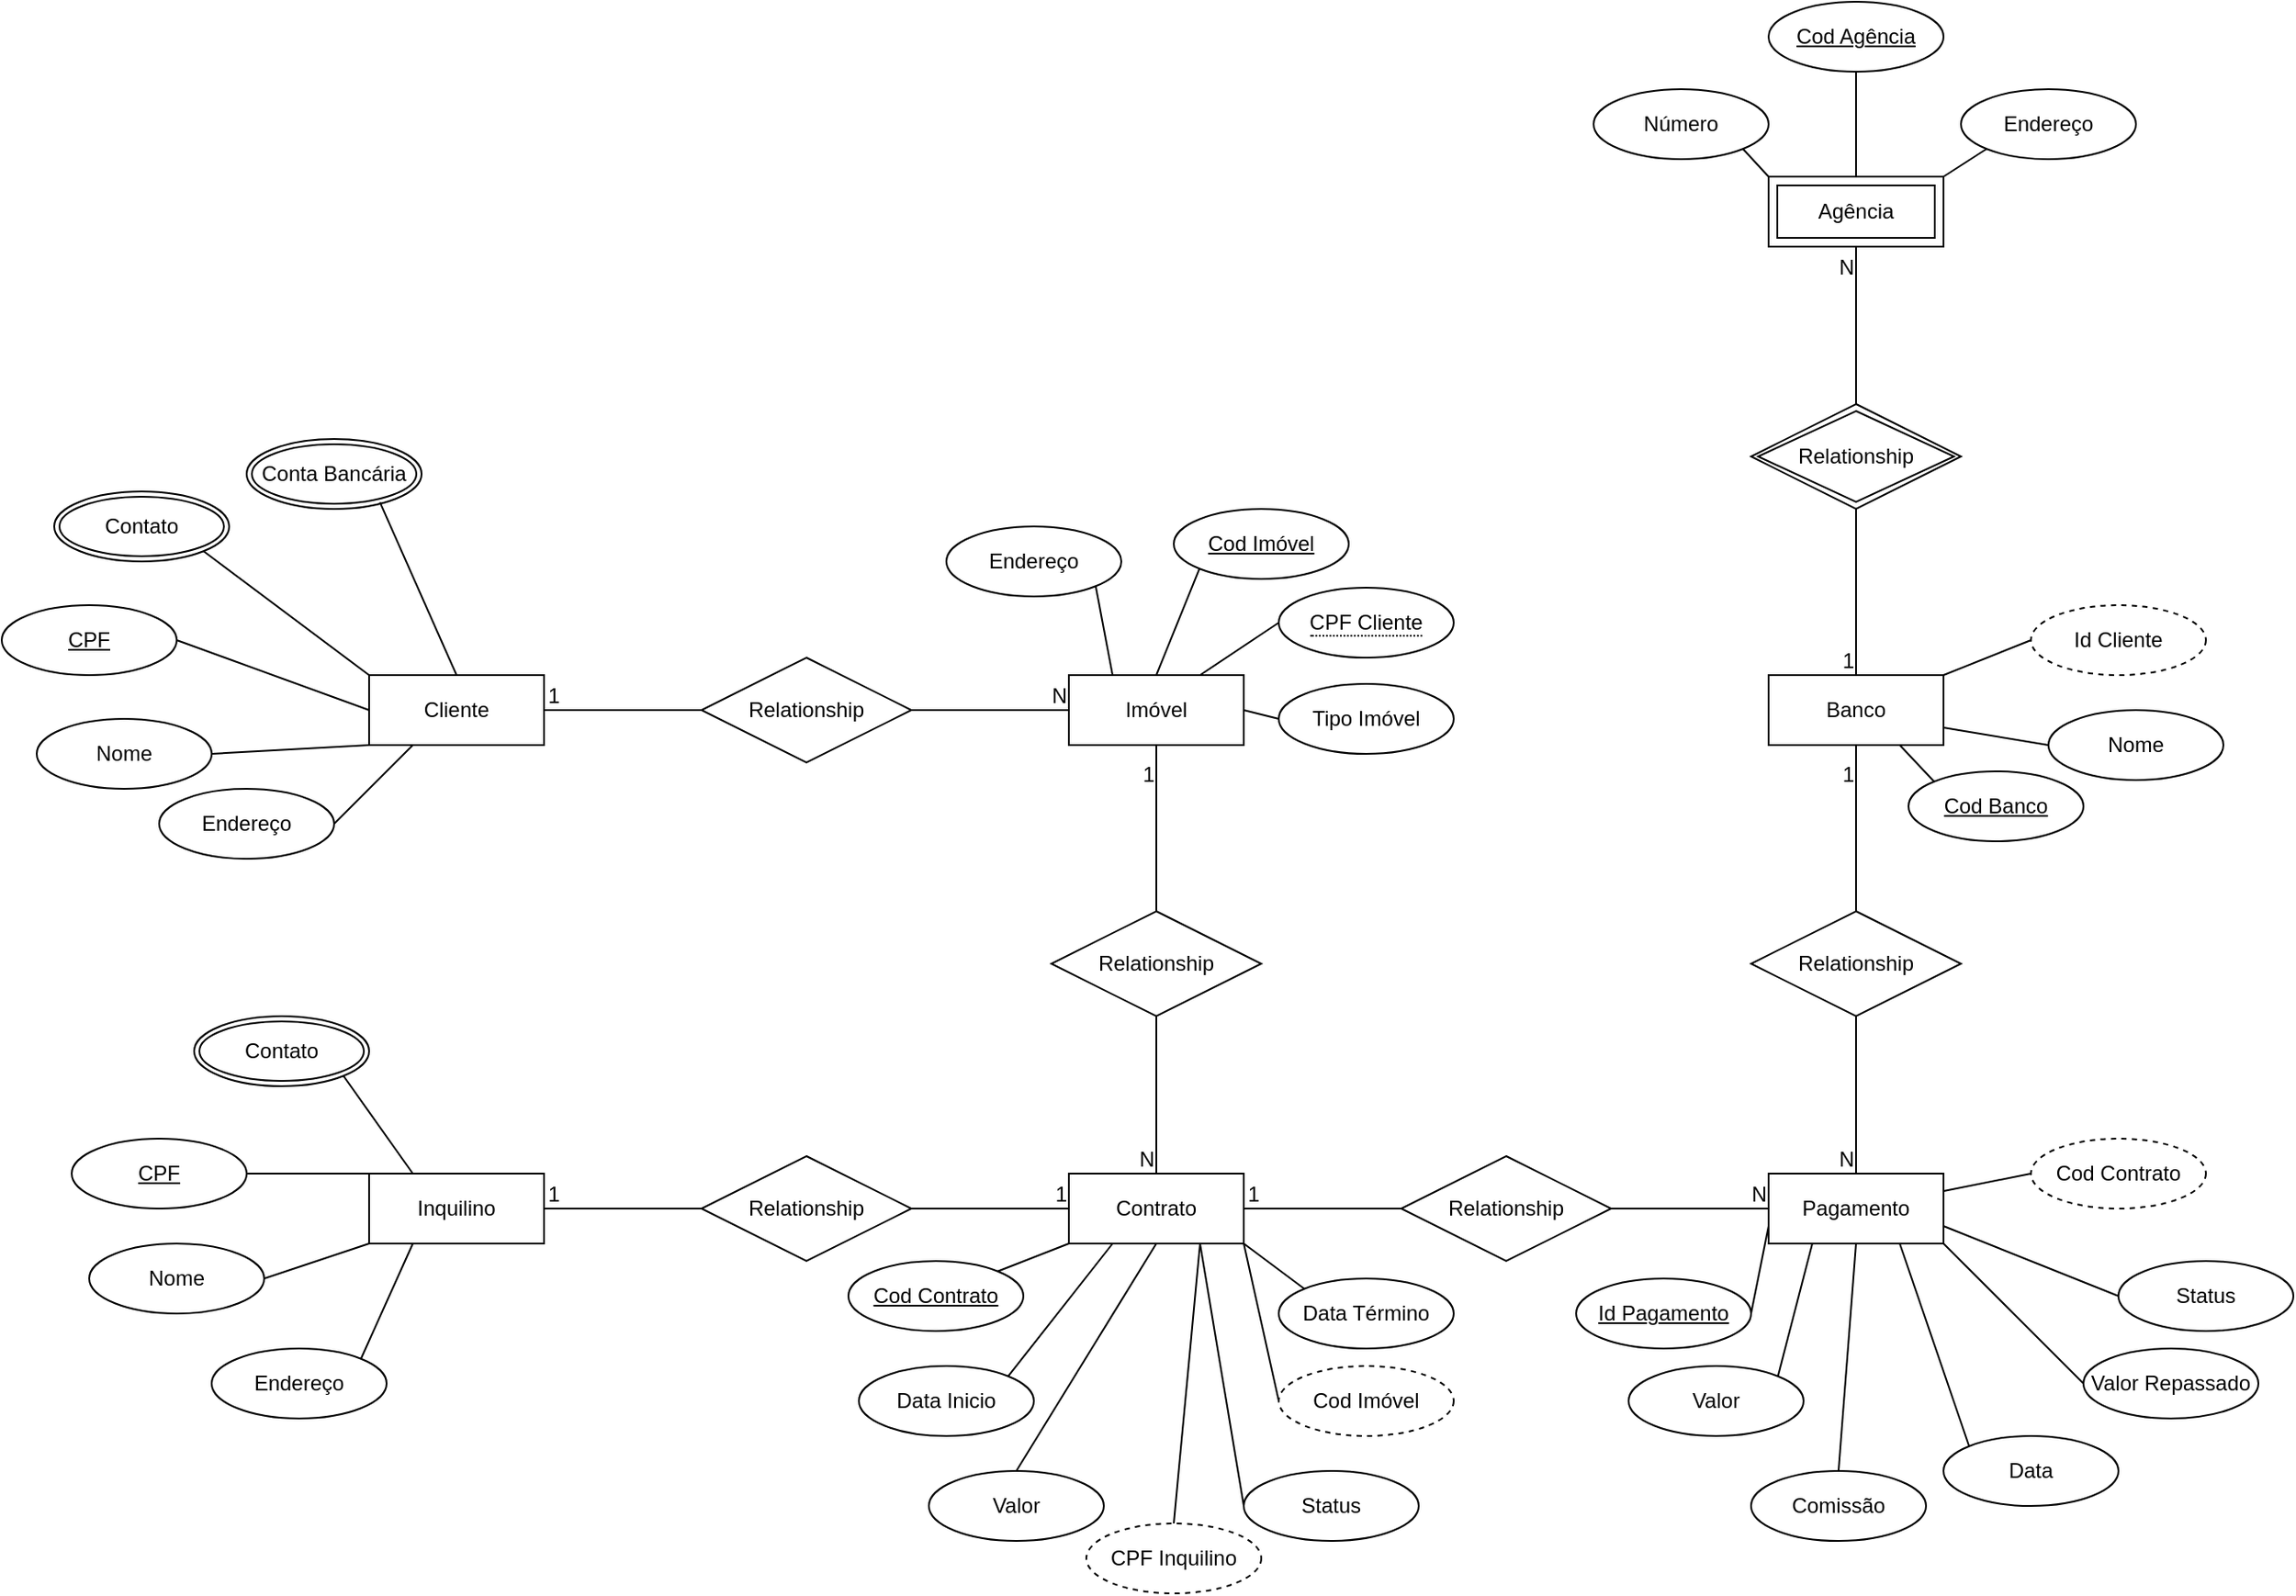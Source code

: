 <mxfile version="24.7.10">
  <diagram name="Página-1" id="TtolgeseXg0N6UiV9dFH">
    <mxGraphModel dx="2222" dy="855" grid="1" gridSize="10" guides="1" tooltips="1" connect="1" arrows="1" fold="1" page="1" pageScale="1" pageWidth="827" pageHeight="1169" math="0" shadow="0">
      <root>
        <mxCell id="0" />
        <mxCell id="1" parent="0" />
        <mxCell id="A5JMOepqlgWQAOXQ9jNd-1" value="Cliente" style="whiteSpace=wrap;html=1;align=center;" vertex="1" parent="1">
          <mxGeometry x="40" y="565" width="100" height="40" as="geometry" />
        </mxCell>
        <mxCell id="A5JMOepqlgWQAOXQ9jNd-4" value="Imóvel" style="whiteSpace=wrap;html=1;align=center;" vertex="1" parent="1">
          <mxGeometry x="440" y="565" width="100" height="40" as="geometry" />
        </mxCell>
        <mxCell id="A5JMOepqlgWQAOXQ9jNd-5" value="Contrato" style="whiteSpace=wrap;html=1;align=center;" vertex="1" parent="1">
          <mxGeometry x="440" y="850" width="100" height="40" as="geometry" />
        </mxCell>
        <mxCell id="A5JMOepqlgWQAOXQ9jNd-6" value="Pagamento" style="whiteSpace=wrap;html=1;align=center;" vertex="1" parent="1">
          <mxGeometry x="840" y="850" width="100" height="40" as="geometry" />
        </mxCell>
        <mxCell id="A5JMOepqlgWQAOXQ9jNd-7" value="Banco" style="whiteSpace=wrap;html=1;align=center;" vertex="1" parent="1">
          <mxGeometry x="840" y="565" width="100" height="40" as="geometry" />
        </mxCell>
        <mxCell id="A5JMOepqlgWQAOXQ9jNd-8" value="Agência" style="shape=ext;margin=3;double=1;whiteSpace=wrap;html=1;align=center;" vertex="1" parent="1">
          <mxGeometry x="840" y="280" width="100" height="40" as="geometry" />
        </mxCell>
        <mxCell id="A5JMOepqlgWQAOXQ9jNd-9" value="Relationship" style="shape=rhombus;perimeter=rhombusPerimeter;whiteSpace=wrap;html=1;align=center;" vertex="1" parent="1">
          <mxGeometry x="230" y="555" width="120" height="60" as="geometry" />
        </mxCell>
        <mxCell id="A5JMOepqlgWQAOXQ9jNd-11" value="" style="endArrow=none;html=1;rounded=0;entryX=0;entryY=0.5;entryDx=0;entryDy=0;exitX=1;exitY=0.5;exitDx=0;exitDy=0;" edge="1" parent="1" source="A5JMOepqlgWQAOXQ9jNd-9" target="A5JMOepqlgWQAOXQ9jNd-4">
          <mxGeometry relative="1" as="geometry">
            <mxPoint x="330" y="480" as="sourcePoint" />
            <mxPoint x="490" y="480" as="targetPoint" />
          </mxGeometry>
        </mxCell>
        <mxCell id="A5JMOepqlgWQAOXQ9jNd-12" value="N" style="resizable=0;html=1;whiteSpace=wrap;align=right;verticalAlign=bottom;" connectable="0" vertex="1" parent="A5JMOepqlgWQAOXQ9jNd-11">
          <mxGeometry x="1" relative="1" as="geometry" />
        </mxCell>
        <mxCell id="A5JMOepqlgWQAOXQ9jNd-14" value="" style="endArrow=none;html=1;rounded=0;entryX=1;entryY=0.5;entryDx=0;entryDy=0;exitX=0;exitY=0.5;exitDx=0;exitDy=0;" edge="1" parent="1" source="A5JMOepqlgWQAOXQ9jNd-9" target="A5JMOepqlgWQAOXQ9jNd-1">
          <mxGeometry relative="1" as="geometry">
            <mxPoint x="330" y="480" as="sourcePoint" />
            <mxPoint x="490" y="480" as="targetPoint" />
          </mxGeometry>
        </mxCell>
        <mxCell id="A5JMOepqlgWQAOXQ9jNd-15" value="1" style="resizable=0;html=1;whiteSpace=wrap;align=right;verticalAlign=bottom;" connectable="0" vertex="1" parent="A5JMOepqlgWQAOXQ9jNd-14">
          <mxGeometry x="1" relative="1" as="geometry">
            <mxPoint x="10" as="offset" />
          </mxGeometry>
        </mxCell>
        <mxCell id="A5JMOepqlgWQAOXQ9jNd-16" value="Relationship" style="shape=rhombus;perimeter=rhombusPerimeter;whiteSpace=wrap;html=1;align=center;" vertex="1" parent="1">
          <mxGeometry x="430" y="700" width="120" height="60" as="geometry" />
        </mxCell>
        <mxCell id="A5JMOepqlgWQAOXQ9jNd-17" value="" style="endArrow=none;html=1;rounded=0;exitX=0.5;exitY=0;exitDx=0;exitDy=0;entryX=0.5;entryY=1;entryDx=0;entryDy=0;" edge="1" parent="1" source="A5JMOepqlgWQAOXQ9jNd-16" target="A5JMOepqlgWQAOXQ9jNd-4">
          <mxGeometry relative="1" as="geometry">
            <mxPoint x="330" y="580" as="sourcePoint" />
            <mxPoint x="500" y="620" as="targetPoint" />
          </mxGeometry>
        </mxCell>
        <mxCell id="A5JMOepqlgWQAOXQ9jNd-18" value="1" style="resizable=0;html=1;whiteSpace=wrap;align=right;verticalAlign=bottom;" connectable="0" vertex="1" parent="A5JMOepqlgWQAOXQ9jNd-17">
          <mxGeometry x="1" relative="1" as="geometry">
            <mxPoint y="25" as="offset" />
          </mxGeometry>
        </mxCell>
        <mxCell id="A5JMOepqlgWQAOXQ9jNd-22" value="" style="endArrow=none;html=1;rounded=0;entryX=0.5;entryY=0;entryDx=0;entryDy=0;exitX=0.5;exitY=1;exitDx=0;exitDy=0;" edge="1" parent="1" source="A5JMOepqlgWQAOXQ9jNd-16" target="A5JMOepqlgWQAOXQ9jNd-5">
          <mxGeometry relative="1" as="geometry">
            <mxPoint x="330" y="580" as="sourcePoint" />
            <mxPoint x="490" y="580" as="targetPoint" />
          </mxGeometry>
        </mxCell>
        <mxCell id="A5JMOepqlgWQAOXQ9jNd-23" value="N" style="resizable=0;html=1;whiteSpace=wrap;align=right;verticalAlign=bottom;" connectable="0" vertex="1" parent="A5JMOepqlgWQAOXQ9jNd-22">
          <mxGeometry x="1" relative="1" as="geometry" />
        </mxCell>
        <mxCell id="A5JMOepqlgWQAOXQ9jNd-24" value="Inquilino" style="whiteSpace=wrap;html=1;align=center;" vertex="1" parent="1">
          <mxGeometry x="40" y="850" width="100" height="40" as="geometry" />
        </mxCell>
        <mxCell id="A5JMOepqlgWQAOXQ9jNd-25" value="Relationship" style="shape=rhombus;perimeter=rhombusPerimeter;whiteSpace=wrap;html=1;align=center;" vertex="1" parent="1">
          <mxGeometry x="230" y="840" width="120" height="60" as="geometry" />
        </mxCell>
        <mxCell id="A5JMOepqlgWQAOXQ9jNd-26" value="" style="endArrow=none;html=1;rounded=0;entryX=1;entryY=0.5;entryDx=0;entryDy=0;exitX=0;exitY=0.5;exitDx=0;exitDy=0;" edge="1" parent="1" source="A5JMOepqlgWQAOXQ9jNd-25" target="A5JMOepqlgWQAOXQ9jNd-24">
          <mxGeometry relative="1" as="geometry">
            <mxPoint x="330" y="755" as="sourcePoint" />
            <mxPoint x="490" y="755" as="targetPoint" />
          </mxGeometry>
        </mxCell>
        <mxCell id="A5JMOepqlgWQAOXQ9jNd-27" value="1" style="resizable=0;html=1;whiteSpace=wrap;align=right;verticalAlign=bottom;" connectable="0" vertex="1" parent="A5JMOepqlgWQAOXQ9jNd-26">
          <mxGeometry x="1" relative="1" as="geometry">
            <mxPoint x="10" as="offset" />
          </mxGeometry>
        </mxCell>
        <mxCell id="A5JMOepqlgWQAOXQ9jNd-30" value="" style="endArrow=none;html=1;rounded=0;entryX=0;entryY=0.5;entryDx=0;entryDy=0;" edge="1" parent="1" source="A5JMOepqlgWQAOXQ9jNd-25" target="A5JMOepqlgWQAOXQ9jNd-5">
          <mxGeometry relative="1" as="geometry">
            <mxPoint x="330" y="780" as="sourcePoint" />
            <mxPoint x="490" y="780" as="targetPoint" />
          </mxGeometry>
        </mxCell>
        <mxCell id="A5JMOepqlgWQAOXQ9jNd-31" value="1" style="resizable=0;html=1;whiteSpace=wrap;align=right;verticalAlign=bottom;" connectable="0" vertex="1" parent="A5JMOepqlgWQAOXQ9jNd-30">
          <mxGeometry x="1" relative="1" as="geometry" />
        </mxCell>
        <mxCell id="A5JMOepqlgWQAOXQ9jNd-32" value="Relationship" style="shape=rhombus;perimeter=rhombusPerimeter;whiteSpace=wrap;html=1;align=center;" vertex="1" parent="1">
          <mxGeometry x="630" y="840" width="120" height="60" as="geometry" />
        </mxCell>
        <mxCell id="A5JMOepqlgWQAOXQ9jNd-33" value="" style="endArrow=none;html=1;rounded=0;entryX=0;entryY=0.5;entryDx=0;entryDy=0;exitX=1;exitY=0.5;exitDx=0;exitDy=0;" edge="1" parent="1" source="A5JMOepqlgWQAOXQ9jNd-32" target="A5JMOepqlgWQAOXQ9jNd-6">
          <mxGeometry relative="1" as="geometry">
            <mxPoint x="610" y="680" as="sourcePoint" />
            <mxPoint x="770" y="680" as="targetPoint" />
          </mxGeometry>
        </mxCell>
        <mxCell id="A5JMOepqlgWQAOXQ9jNd-34" value="N" style="resizable=0;html=1;whiteSpace=wrap;align=right;verticalAlign=bottom;" connectable="0" vertex="1" parent="A5JMOepqlgWQAOXQ9jNd-33">
          <mxGeometry x="1" relative="1" as="geometry" />
        </mxCell>
        <mxCell id="A5JMOepqlgWQAOXQ9jNd-35" value="" style="endArrow=none;html=1;rounded=0;entryX=1;entryY=0.5;entryDx=0;entryDy=0;exitX=0;exitY=0.5;exitDx=0;exitDy=0;" edge="1" parent="1" source="A5JMOepqlgWQAOXQ9jNd-32" target="A5JMOepqlgWQAOXQ9jNd-5">
          <mxGeometry relative="1" as="geometry">
            <mxPoint x="610" y="680" as="sourcePoint" />
            <mxPoint x="770" y="680" as="targetPoint" />
          </mxGeometry>
        </mxCell>
        <mxCell id="A5JMOepqlgWQAOXQ9jNd-36" value="1" style="resizable=0;html=1;whiteSpace=wrap;align=right;verticalAlign=bottom;" connectable="0" vertex="1" parent="A5JMOepqlgWQAOXQ9jNd-35">
          <mxGeometry x="1" relative="1" as="geometry">
            <mxPoint x="10" as="offset" />
          </mxGeometry>
        </mxCell>
        <mxCell id="A5JMOepqlgWQAOXQ9jNd-37" value="Relationship" style="shape=rhombus;perimeter=rhombusPerimeter;whiteSpace=wrap;html=1;align=center;" vertex="1" parent="1">
          <mxGeometry x="830" y="700" width="120" height="60" as="geometry" />
        </mxCell>
        <mxCell id="A5JMOepqlgWQAOXQ9jNd-38" value="" style="endArrow=none;html=1;rounded=0;exitX=0.5;exitY=0;exitDx=0;exitDy=0;entryX=0.5;entryY=1;entryDx=0;entryDy=0;" edge="1" parent="1" source="A5JMOepqlgWQAOXQ9jNd-37" target="A5JMOepqlgWQAOXQ9jNd-7">
          <mxGeometry relative="1" as="geometry">
            <mxPoint x="500" y="710" as="sourcePoint" />
            <mxPoint x="500" y="615" as="targetPoint" />
          </mxGeometry>
        </mxCell>
        <mxCell id="A5JMOepqlgWQAOXQ9jNd-39" value="1" style="resizable=0;html=1;whiteSpace=wrap;align=right;verticalAlign=bottom;" connectable="0" vertex="1" parent="A5JMOepqlgWQAOXQ9jNd-38">
          <mxGeometry x="1" relative="1" as="geometry">
            <mxPoint y="25" as="offset" />
          </mxGeometry>
        </mxCell>
        <mxCell id="A5JMOepqlgWQAOXQ9jNd-40" value="" style="endArrow=none;html=1;rounded=0;entryX=0.5;entryY=0;entryDx=0;entryDy=0;exitX=0.5;exitY=1;exitDx=0;exitDy=0;" edge="1" parent="1" source="A5JMOepqlgWQAOXQ9jNd-37" target="A5JMOepqlgWQAOXQ9jNd-6">
          <mxGeometry relative="1" as="geometry">
            <mxPoint x="500" y="770" as="sourcePoint" />
            <mxPoint x="500" y="860" as="targetPoint" />
          </mxGeometry>
        </mxCell>
        <mxCell id="A5JMOepqlgWQAOXQ9jNd-41" value="N" style="resizable=0;html=1;whiteSpace=wrap;align=right;verticalAlign=bottom;" connectable="0" vertex="1" parent="A5JMOepqlgWQAOXQ9jNd-40">
          <mxGeometry x="1" relative="1" as="geometry" />
        </mxCell>
        <mxCell id="A5JMOepqlgWQAOXQ9jNd-42" value="Relationship" style="shape=rhombus;double=1;perimeter=rhombusPerimeter;whiteSpace=wrap;html=1;align=center;" vertex="1" parent="1">
          <mxGeometry x="830" y="410" width="120" height="60" as="geometry" />
        </mxCell>
        <mxCell id="A5JMOepqlgWQAOXQ9jNd-43" value="" style="endArrow=none;html=1;rounded=0;exitX=0.5;exitY=1;exitDx=0;exitDy=0;entryX=0.5;entryY=0;entryDx=0;entryDy=0;" edge="1" parent="1" source="A5JMOepqlgWQAOXQ9jNd-42" target="A5JMOepqlgWQAOXQ9jNd-7">
          <mxGeometry relative="1" as="geometry">
            <mxPoint x="900" y="710" as="sourcePoint" />
            <mxPoint x="900" y="615" as="targetPoint" />
          </mxGeometry>
        </mxCell>
        <mxCell id="A5JMOepqlgWQAOXQ9jNd-44" value="1" style="resizable=0;html=1;whiteSpace=wrap;align=right;verticalAlign=bottom;" connectable="0" vertex="1" parent="A5JMOepqlgWQAOXQ9jNd-43">
          <mxGeometry x="1" relative="1" as="geometry">
            <mxPoint as="offset" />
          </mxGeometry>
        </mxCell>
        <mxCell id="A5JMOepqlgWQAOXQ9jNd-45" value="" style="endArrow=none;html=1;rounded=0;entryX=0.5;entryY=1;entryDx=0;entryDy=0;exitX=0.5;exitY=0;exitDx=0;exitDy=0;" edge="1" parent="1" source="A5JMOepqlgWQAOXQ9jNd-42" target="A5JMOepqlgWQAOXQ9jNd-8">
          <mxGeometry relative="1" as="geometry">
            <mxPoint x="920" y="400" as="sourcePoint" />
            <mxPoint x="900" y="860" as="targetPoint" />
          </mxGeometry>
        </mxCell>
        <mxCell id="A5JMOepqlgWQAOXQ9jNd-46" value="N" style="resizable=0;html=1;whiteSpace=wrap;align=right;verticalAlign=bottom;" connectable="0" vertex="1" parent="A5JMOepqlgWQAOXQ9jNd-45">
          <mxGeometry x="1" relative="1" as="geometry">
            <mxPoint y="20" as="offset" />
          </mxGeometry>
        </mxCell>
        <mxCell id="A5JMOepqlgWQAOXQ9jNd-49" value="CPF" style="ellipse;whiteSpace=wrap;html=1;align=center;fontStyle=4;" vertex="1" parent="1">
          <mxGeometry x="-170" y="525" width="100" height="40" as="geometry" />
        </mxCell>
        <mxCell id="A5JMOepqlgWQAOXQ9jNd-50" value="Endereço" style="ellipse;whiteSpace=wrap;html=1;align=center;" vertex="1" parent="1">
          <mxGeometry x="-80" y="630" width="100" height="40" as="geometry" />
        </mxCell>
        <mxCell id="A5JMOepqlgWQAOXQ9jNd-51" value="Nome" style="ellipse;whiteSpace=wrap;html=1;align=center;" vertex="1" parent="1">
          <mxGeometry x="-150" y="590" width="100" height="40" as="geometry" />
        </mxCell>
        <mxCell id="A5JMOepqlgWQAOXQ9jNd-59" value="Conta Bancária" style="ellipse;shape=doubleEllipse;margin=3;whiteSpace=wrap;html=1;align=center;" vertex="1" parent="1">
          <mxGeometry x="-30" y="430" width="100" height="40" as="geometry" />
        </mxCell>
        <mxCell id="A5JMOepqlgWQAOXQ9jNd-61" value="" style="endArrow=none;html=1;rounded=0;exitX=0.762;exitY=0.904;exitDx=0;exitDy=0;exitPerimeter=0;entryX=0.5;entryY=0;entryDx=0;entryDy=0;" edge="1" parent="1" source="A5JMOepqlgWQAOXQ9jNd-59" target="A5JMOepqlgWQAOXQ9jNd-1">
          <mxGeometry relative="1" as="geometry">
            <mxPoint x="420" y="590" as="sourcePoint" />
            <mxPoint x="580" y="590" as="targetPoint" />
          </mxGeometry>
        </mxCell>
        <mxCell id="A5JMOepqlgWQAOXQ9jNd-63" value="" style="endArrow=none;html=1;rounded=0;exitX=1;exitY=1;exitDx=0;exitDy=0;entryX=0;entryY=0;entryDx=0;entryDy=0;" edge="1" parent="1" source="A5JMOepqlgWQAOXQ9jNd-78" target="A5JMOepqlgWQAOXQ9jNd-1">
          <mxGeometry relative="1" as="geometry">
            <mxPoint x="-40.0" y="480" as="sourcePoint" />
            <mxPoint x="580" y="590" as="targetPoint" />
          </mxGeometry>
        </mxCell>
        <mxCell id="A5JMOepqlgWQAOXQ9jNd-64" value="" style="endArrow=none;html=1;rounded=0;exitX=1;exitY=0.5;exitDx=0;exitDy=0;entryX=0;entryY=0.5;entryDx=0;entryDy=0;" edge="1" parent="1" source="A5JMOepqlgWQAOXQ9jNd-49" target="A5JMOepqlgWQAOXQ9jNd-1">
          <mxGeometry relative="1" as="geometry">
            <mxPoint x="420" y="590" as="sourcePoint" />
            <mxPoint x="580" y="590" as="targetPoint" />
          </mxGeometry>
        </mxCell>
        <mxCell id="A5JMOepqlgWQAOXQ9jNd-65" value="" style="endArrow=none;html=1;rounded=0;exitX=1;exitY=0.5;exitDx=0;exitDy=0;entryX=0;entryY=1;entryDx=0;entryDy=0;" edge="1" parent="1" source="A5JMOepqlgWQAOXQ9jNd-51" target="A5JMOepqlgWQAOXQ9jNd-1">
          <mxGeometry relative="1" as="geometry">
            <mxPoint x="420" y="590" as="sourcePoint" />
            <mxPoint x="580" y="590" as="targetPoint" />
          </mxGeometry>
        </mxCell>
        <mxCell id="A5JMOepqlgWQAOXQ9jNd-66" value="" style="endArrow=none;html=1;rounded=0;exitX=1;exitY=0.5;exitDx=0;exitDy=0;entryX=0.25;entryY=1;entryDx=0;entryDy=0;" edge="1" parent="1" source="A5JMOepqlgWQAOXQ9jNd-50" target="A5JMOepqlgWQAOXQ9jNd-1">
          <mxGeometry relative="1" as="geometry">
            <mxPoint x="420" y="590" as="sourcePoint" />
            <mxPoint x="580" y="590" as="targetPoint" />
          </mxGeometry>
        </mxCell>
        <mxCell id="A5JMOepqlgWQAOXQ9jNd-69" value="CPF" style="ellipse;whiteSpace=wrap;html=1;align=center;fontStyle=4;" vertex="1" parent="1">
          <mxGeometry x="-130" y="830" width="100" height="40" as="geometry" />
        </mxCell>
        <mxCell id="A5JMOepqlgWQAOXQ9jNd-70" value="Endereço" style="ellipse;whiteSpace=wrap;html=1;align=center;" vertex="1" parent="1">
          <mxGeometry x="-50" y="950" width="100" height="40" as="geometry" />
        </mxCell>
        <mxCell id="A5JMOepqlgWQAOXQ9jNd-71" value="Nome" style="ellipse;whiteSpace=wrap;html=1;align=center;" vertex="1" parent="1">
          <mxGeometry x="-120" y="890" width="100" height="40" as="geometry" />
        </mxCell>
        <mxCell id="A5JMOepqlgWQAOXQ9jNd-73" value="" style="endArrow=none;html=1;rounded=0;exitX=1;exitY=1;exitDx=0;exitDy=0;entryX=0.25;entryY=0;entryDx=0;entryDy=0;" edge="1" parent="1" source="A5JMOepqlgWQAOXQ9jNd-77" target="A5JMOepqlgWQAOXQ9jNd-24">
          <mxGeometry relative="1" as="geometry">
            <mxPoint x="50.0" y="800" as="sourcePoint" />
            <mxPoint x="580" y="700" as="targetPoint" />
          </mxGeometry>
        </mxCell>
        <mxCell id="A5JMOepqlgWQAOXQ9jNd-74" value="" style="endArrow=none;html=1;rounded=0;exitX=1;exitY=0.5;exitDx=0;exitDy=0;entryX=0;entryY=0;entryDx=0;entryDy=0;" edge="1" parent="1" source="A5JMOepqlgWQAOXQ9jNd-69" target="A5JMOepqlgWQAOXQ9jNd-24">
          <mxGeometry relative="1" as="geometry">
            <mxPoint x="420" y="700" as="sourcePoint" />
            <mxPoint x="580" y="700" as="targetPoint" />
          </mxGeometry>
        </mxCell>
        <mxCell id="A5JMOepqlgWQAOXQ9jNd-75" value="" style="endArrow=none;html=1;rounded=0;exitX=1;exitY=0.5;exitDx=0;exitDy=0;entryX=0;entryY=1;entryDx=0;entryDy=0;" edge="1" parent="1" source="A5JMOepqlgWQAOXQ9jNd-71" target="A5JMOepqlgWQAOXQ9jNd-24">
          <mxGeometry relative="1" as="geometry">
            <mxPoint x="420" y="700" as="sourcePoint" />
            <mxPoint x="30" y="890" as="targetPoint" />
          </mxGeometry>
        </mxCell>
        <mxCell id="A5JMOepqlgWQAOXQ9jNd-76" value="" style="endArrow=none;html=1;rounded=0;exitX=1;exitY=0;exitDx=0;exitDy=0;entryX=0.25;entryY=1;entryDx=0;entryDy=0;" edge="1" parent="1" source="A5JMOepqlgWQAOXQ9jNd-70" target="A5JMOepqlgWQAOXQ9jNd-24">
          <mxGeometry relative="1" as="geometry">
            <mxPoint x="420" y="700" as="sourcePoint" />
            <mxPoint x="580" y="700" as="targetPoint" />
          </mxGeometry>
        </mxCell>
        <mxCell id="A5JMOepqlgWQAOXQ9jNd-77" value="Contato" style="ellipse;shape=doubleEllipse;margin=3;whiteSpace=wrap;html=1;align=center;" vertex="1" parent="1">
          <mxGeometry x="-60" y="760" width="100" height="40" as="geometry" />
        </mxCell>
        <mxCell id="A5JMOepqlgWQAOXQ9jNd-78" value="Contato" style="ellipse;shape=doubleEllipse;margin=3;whiteSpace=wrap;html=1;align=center;" vertex="1" parent="1">
          <mxGeometry x="-140" y="460" width="100" height="40" as="geometry" />
        </mxCell>
        <mxCell id="A5JMOepqlgWQAOXQ9jNd-79" value="Endereço" style="ellipse;whiteSpace=wrap;html=1;align=center;" vertex="1" parent="1">
          <mxGeometry x="370" y="480" width="100" height="40" as="geometry" />
        </mxCell>
        <mxCell id="A5JMOepqlgWQAOXQ9jNd-80" value="Cod Imóvel" style="ellipse;whiteSpace=wrap;html=1;align=center;fontStyle=4;" vertex="1" parent="1">
          <mxGeometry x="500" y="470" width="100" height="40" as="geometry" />
        </mxCell>
        <mxCell id="A5JMOepqlgWQAOXQ9jNd-84" value="&lt;span style=&quot;border-bottom: 1px dotted&quot;&gt;CPF Cliente&lt;/span&gt;" style="ellipse;whiteSpace=wrap;html=1;align=center;" vertex="1" parent="1">
          <mxGeometry x="560" y="515" width="100" height="40" as="geometry" />
        </mxCell>
        <mxCell id="A5JMOepqlgWQAOXQ9jNd-86" value="Tipo Imóvel" style="ellipse;whiteSpace=wrap;html=1;align=center;" vertex="1" parent="1">
          <mxGeometry x="560" y="570" width="100" height="40" as="geometry" />
        </mxCell>
        <mxCell id="A5JMOepqlgWQAOXQ9jNd-87" value="" style="endArrow=none;html=1;rounded=0;entryX=1;entryY=1;entryDx=0;entryDy=0;exitX=0.25;exitY=0;exitDx=0;exitDy=0;" edge="1" parent="1" source="A5JMOepqlgWQAOXQ9jNd-4" target="A5JMOepqlgWQAOXQ9jNd-79">
          <mxGeometry relative="1" as="geometry">
            <mxPoint x="490" y="700" as="sourcePoint" />
            <mxPoint x="650" y="700" as="targetPoint" />
          </mxGeometry>
        </mxCell>
        <mxCell id="A5JMOepqlgWQAOXQ9jNd-88" value="" style="endArrow=none;html=1;rounded=0;entryX=0;entryY=1;entryDx=0;entryDy=0;exitX=0.5;exitY=0;exitDx=0;exitDy=0;" edge="1" parent="1" source="A5JMOepqlgWQAOXQ9jNd-4" target="A5JMOepqlgWQAOXQ9jNd-80">
          <mxGeometry relative="1" as="geometry">
            <mxPoint x="490" y="700" as="sourcePoint" />
            <mxPoint x="650" y="700" as="targetPoint" />
          </mxGeometry>
        </mxCell>
        <mxCell id="A5JMOepqlgWQAOXQ9jNd-89" value="" style="endArrow=none;html=1;rounded=0;entryX=0;entryY=0.5;entryDx=0;entryDy=0;exitX=0.75;exitY=0;exitDx=0;exitDy=0;" edge="1" parent="1" source="A5JMOepqlgWQAOXQ9jNd-4" target="A5JMOepqlgWQAOXQ9jNd-84">
          <mxGeometry relative="1" as="geometry">
            <mxPoint x="490" y="700" as="sourcePoint" />
            <mxPoint x="650" y="700" as="targetPoint" />
          </mxGeometry>
        </mxCell>
        <mxCell id="A5JMOepqlgWQAOXQ9jNd-90" value="" style="endArrow=none;html=1;rounded=0;entryX=0;entryY=0.5;entryDx=0;entryDy=0;exitX=1;exitY=0.5;exitDx=0;exitDy=0;" edge="1" parent="1" source="A5JMOepqlgWQAOXQ9jNd-4" target="A5JMOepqlgWQAOXQ9jNd-86">
          <mxGeometry relative="1" as="geometry">
            <mxPoint x="490" y="700" as="sourcePoint" />
            <mxPoint x="650" y="700" as="targetPoint" />
          </mxGeometry>
        </mxCell>
        <mxCell id="A5JMOepqlgWQAOXQ9jNd-91" value="Cod Contrato" style="ellipse;whiteSpace=wrap;html=1;align=center;fontStyle=4;" vertex="1" parent="1">
          <mxGeometry x="314" y="900" width="100" height="40" as="geometry" />
        </mxCell>
        <mxCell id="A5JMOepqlgWQAOXQ9jNd-92" value="Data Inicio" style="ellipse;whiteSpace=wrap;html=1;align=center;" vertex="1" parent="1">
          <mxGeometry x="320" y="960" width="100" height="40" as="geometry" />
        </mxCell>
        <mxCell id="A5JMOepqlgWQAOXQ9jNd-93" value="Data Término" style="ellipse;whiteSpace=wrap;html=1;align=center;" vertex="1" parent="1">
          <mxGeometry x="560" y="910" width="100" height="40" as="geometry" />
        </mxCell>
        <mxCell id="A5JMOepqlgWQAOXQ9jNd-95" value="Valor" style="ellipse;whiteSpace=wrap;html=1;align=center;" vertex="1" parent="1">
          <mxGeometry x="360" y="1020" width="100" height="40" as="geometry" />
        </mxCell>
        <mxCell id="A5JMOepqlgWQAOXQ9jNd-96" value="Status" style="ellipse;whiteSpace=wrap;html=1;align=center;" vertex="1" parent="1">
          <mxGeometry x="540" y="1020" width="100" height="40" as="geometry" />
        </mxCell>
        <mxCell id="A5JMOepqlgWQAOXQ9jNd-97" value="Cod Imóvel" style="ellipse;whiteSpace=wrap;html=1;align=center;dashed=1;" vertex="1" parent="1">
          <mxGeometry x="560" y="960" width="100" height="40" as="geometry" />
        </mxCell>
        <mxCell id="A5JMOepqlgWQAOXQ9jNd-98" value="CPF Inquilino" style="ellipse;whiteSpace=wrap;html=1;align=center;dashed=1;" vertex="1" parent="1">
          <mxGeometry x="450" y="1050" width="100" height="40" as="geometry" />
        </mxCell>
        <mxCell id="A5JMOepqlgWQAOXQ9jNd-100" value="" style="endArrow=none;html=1;rounded=0;exitX=0;exitY=1;exitDx=0;exitDy=0;entryX=1;entryY=0;entryDx=0;entryDy=0;" edge="1" parent="1" source="A5JMOepqlgWQAOXQ9jNd-5" target="A5JMOepqlgWQAOXQ9jNd-91">
          <mxGeometry relative="1" as="geometry">
            <mxPoint x="490" y="820" as="sourcePoint" />
            <mxPoint x="650" y="820" as="targetPoint" />
          </mxGeometry>
        </mxCell>
        <mxCell id="A5JMOepqlgWQAOXQ9jNd-101" value="" style="endArrow=none;html=1;rounded=0;entryX=0.25;entryY=1;entryDx=0;entryDy=0;exitX=1;exitY=0;exitDx=0;exitDy=0;" edge="1" parent="1" source="A5JMOepqlgWQAOXQ9jNd-92" target="A5JMOepqlgWQAOXQ9jNd-5">
          <mxGeometry relative="1" as="geometry">
            <mxPoint x="490" y="820" as="sourcePoint" />
            <mxPoint x="650" y="820" as="targetPoint" />
          </mxGeometry>
        </mxCell>
        <mxCell id="A5JMOepqlgWQAOXQ9jNd-102" value="" style="endArrow=none;html=1;rounded=0;entryX=0.5;entryY=1;entryDx=0;entryDy=0;exitX=0.5;exitY=0;exitDx=0;exitDy=0;" edge="1" parent="1" source="A5JMOepqlgWQAOXQ9jNd-95" target="A5JMOepqlgWQAOXQ9jNd-5">
          <mxGeometry relative="1" as="geometry">
            <mxPoint x="490" y="820" as="sourcePoint" />
            <mxPoint x="650" y="820" as="targetPoint" />
          </mxGeometry>
        </mxCell>
        <mxCell id="A5JMOepqlgWQAOXQ9jNd-103" value="" style="endArrow=none;html=1;rounded=0;entryX=0.75;entryY=1;entryDx=0;entryDy=0;exitX=0.5;exitY=0;exitDx=0;exitDy=0;" edge="1" parent="1" source="A5JMOepqlgWQAOXQ9jNd-98" target="A5JMOepqlgWQAOXQ9jNd-5">
          <mxGeometry relative="1" as="geometry">
            <mxPoint x="490" y="820" as="sourcePoint" />
            <mxPoint x="650" y="820" as="targetPoint" />
          </mxGeometry>
        </mxCell>
        <mxCell id="A5JMOepqlgWQAOXQ9jNd-104" value="" style="endArrow=none;html=1;rounded=0;entryX=0.75;entryY=1;entryDx=0;entryDy=0;exitX=0;exitY=0.5;exitDx=0;exitDy=0;" edge="1" parent="1" source="A5JMOepqlgWQAOXQ9jNd-96" target="A5JMOepqlgWQAOXQ9jNd-5">
          <mxGeometry relative="1" as="geometry">
            <mxPoint x="490" y="820" as="sourcePoint" />
            <mxPoint x="650" y="820" as="targetPoint" />
          </mxGeometry>
        </mxCell>
        <mxCell id="A5JMOepqlgWQAOXQ9jNd-105" value="" style="endArrow=none;html=1;rounded=0;entryX=1;entryY=1;entryDx=0;entryDy=0;exitX=0;exitY=0.5;exitDx=0;exitDy=0;" edge="1" parent="1" source="A5JMOepqlgWQAOXQ9jNd-97" target="A5JMOepqlgWQAOXQ9jNd-5">
          <mxGeometry relative="1" as="geometry">
            <mxPoint x="490" y="820" as="sourcePoint" />
            <mxPoint x="650" y="820" as="targetPoint" />
          </mxGeometry>
        </mxCell>
        <mxCell id="A5JMOepqlgWQAOXQ9jNd-107" value="" style="endArrow=none;html=1;rounded=0;entryX=1;entryY=1;entryDx=0;entryDy=0;exitX=0;exitY=0;exitDx=0;exitDy=0;" edge="1" parent="1" source="A5JMOepqlgWQAOXQ9jNd-93" target="A5JMOepqlgWQAOXQ9jNd-5">
          <mxGeometry relative="1" as="geometry">
            <mxPoint x="490" y="820" as="sourcePoint" />
            <mxPoint x="650" y="820" as="targetPoint" />
          </mxGeometry>
        </mxCell>
        <mxCell id="A5JMOepqlgWQAOXQ9jNd-109" value="Id Pagamento" style="ellipse;whiteSpace=wrap;html=1;align=center;fontStyle=4;" vertex="1" parent="1">
          <mxGeometry x="730" y="910" width="100" height="40" as="geometry" />
        </mxCell>
        <mxCell id="A5JMOepqlgWQAOXQ9jNd-110" value="Valor" style="ellipse;whiteSpace=wrap;html=1;align=center;" vertex="1" parent="1">
          <mxGeometry x="760" y="960" width="100" height="40" as="geometry" />
        </mxCell>
        <mxCell id="A5JMOepqlgWQAOXQ9jNd-111" value="Data" style="ellipse;whiteSpace=wrap;html=1;align=center;" vertex="1" parent="1">
          <mxGeometry x="940" y="1000" width="100" height="40" as="geometry" />
        </mxCell>
        <mxCell id="A5JMOepqlgWQAOXQ9jNd-113" value="Comissão" style="ellipse;whiteSpace=wrap;html=1;align=center;" vertex="1" parent="1">
          <mxGeometry x="830" y="1020" width="100" height="40" as="geometry" />
        </mxCell>
        <mxCell id="A5JMOepqlgWQAOXQ9jNd-114" value="Valor Repassado" style="ellipse;whiteSpace=wrap;html=1;align=center;" vertex="1" parent="1">
          <mxGeometry x="1020" y="950" width="100" height="40" as="geometry" />
        </mxCell>
        <mxCell id="A5JMOepqlgWQAOXQ9jNd-115" value="Status" style="ellipse;whiteSpace=wrap;html=1;align=center;" vertex="1" parent="1">
          <mxGeometry x="1040" y="900" width="100" height="40" as="geometry" />
        </mxCell>
        <mxCell id="A5JMOepqlgWQAOXQ9jNd-116" value="Cod Contrato" style="ellipse;whiteSpace=wrap;html=1;align=center;dashed=1;" vertex="1" parent="1">
          <mxGeometry x="990" y="830" width="100" height="40" as="geometry" />
        </mxCell>
        <mxCell id="A5JMOepqlgWQAOXQ9jNd-117" value="" style="endArrow=none;html=1;rounded=0;entryX=0.25;entryY=1;entryDx=0;entryDy=0;exitX=1;exitY=0;exitDx=0;exitDy=0;" edge="1" parent="1" source="A5JMOepqlgWQAOXQ9jNd-110" target="A5JMOepqlgWQAOXQ9jNd-6">
          <mxGeometry relative="1" as="geometry">
            <mxPoint x="490" y="820" as="sourcePoint" />
            <mxPoint x="650" y="820" as="targetPoint" />
          </mxGeometry>
        </mxCell>
        <mxCell id="A5JMOepqlgWQAOXQ9jNd-118" value="" style="endArrow=none;html=1;rounded=0;exitX=0;exitY=0.75;exitDx=0;exitDy=0;entryX=1;entryY=0.5;entryDx=0;entryDy=0;" edge="1" parent="1" source="A5JMOepqlgWQAOXQ9jNd-6" target="A5JMOepqlgWQAOXQ9jNd-109">
          <mxGeometry relative="1" as="geometry">
            <mxPoint x="490" y="820" as="sourcePoint" />
            <mxPoint x="650" y="820" as="targetPoint" />
          </mxGeometry>
        </mxCell>
        <mxCell id="A5JMOepqlgWQAOXQ9jNd-119" value="" style="endArrow=none;html=1;rounded=0;entryX=0.5;entryY=1;entryDx=0;entryDy=0;exitX=0.5;exitY=0;exitDx=0;exitDy=0;" edge="1" parent="1" source="A5JMOepqlgWQAOXQ9jNd-113" target="A5JMOepqlgWQAOXQ9jNd-6">
          <mxGeometry relative="1" as="geometry">
            <mxPoint x="490" y="820" as="sourcePoint" />
            <mxPoint x="650" y="820" as="targetPoint" />
          </mxGeometry>
        </mxCell>
        <mxCell id="A5JMOepqlgWQAOXQ9jNd-120" value="" style="endArrow=none;html=1;rounded=0;entryX=0.75;entryY=1;entryDx=0;entryDy=0;exitX=0;exitY=0;exitDx=0;exitDy=0;" edge="1" parent="1" source="A5JMOepqlgWQAOXQ9jNd-111" target="A5JMOepqlgWQAOXQ9jNd-6">
          <mxGeometry relative="1" as="geometry">
            <mxPoint x="490" y="820" as="sourcePoint" />
            <mxPoint x="650" y="820" as="targetPoint" />
          </mxGeometry>
        </mxCell>
        <mxCell id="A5JMOepqlgWQAOXQ9jNd-121" value="" style="endArrow=none;html=1;rounded=0;entryX=1;entryY=1;entryDx=0;entryDy=0;exitX=0;exitY=0.5;exitDx=0;exitDy=0;" edge="1" parent="1" source="A5JMOepqlgWQAOXQ9jNd-114" target="A5JMOepqlgWQAOXQ9jNd-6">
          <mxGeometry relative="1" as="geometry">
            <mxPoint x="490" y="820" as="sourcePoint" />
            <mxPoint x="650" y="820" as="targetPoint" />
          </mxGeometry>
        </mxCell>
        <mxCell id="A5JMOepqlgWQAOXQ9jNd-122" value="" style="endArrow=none;html=1;rounded=0;entryX=1;entryY=0.75;entryDx=0;entryDy=0;exitX=0;exitY=0.5;exitDx=0;exitDy=0;" edge="1" parent="1" source="A5JMOepqlgWQAOXQ9jNd-115" target="A5JMOepqlgWQAOXQ9jNd-6">
          <mxGeometry relative="1" as="geometry">
            <mxPoint x="490" y="820" as="sourcePoint" />
            <mxPoint x="650" y="820" as="targetPoint" />
          </mxGeometry>
        </mxCell>
        <mxCell id="A5JMOepqlgWQAOXQ9jNd-123" value="" style="endArrow=none;html=1;rounded=0;entryX=1;entryY=0.25;entryDx=0;entryDy=0;exitX=0;exitY=0.5;exitDx=0;exitDy=0;" edge="1" parent="1" source="A5JMOepqlgWQAOXQ9jNd-116" target="A5JMOepqlgWQAOXQ9jNd-6">
          <mxGeometry relative="1" as="geometry">
            <mxPoint x="490" y="820" as="sourcePoint" />
            <mxPoint x="650" y="820" as="targetPoint" />
          </mxGeometry>
        </mxCell>
        <mxCell id="A5JMOepqlgWQAOXQ9jNd-125" value="Cod Banco" style="ellipse;whiteSpace=wrap;html=1;align=center;fontStyle=4;" vertex="1" parent="1">
          <mxGeometry x="920" y="620" width="100" height="40" as="geometry" />
        </mxCell>
        <mxCell id="A5JMOepqlgWQAOXQ9jNd-126" value="Nome" style="ellipse;whiteSpace=wrap;html=1;align=center;" vertex="1" parent="1">
          <mxGeometry x="1000" y="585" width="100" height="40" as="geometry" />
        </mxCell>
        <mxCell id="A5JMOepqlgWQAOXQ9jNd-127" value="Id Cliente" style="ellipse;whiteSpace=wrap;html=1;align=center;dashed=1;" vertex="1" parent="1">
          <mxGeometry x="990" y="525" width="100" height="40" as="geometry" />
        </mxCell>
        <mxCell id="A5JMOepqlgWQAOXQ9jNd-129" value="" style="endArrow=none;html=1;rounded=0;entryX=0.75;entryY=1;entryDx=0;entryDy=0;exitX=0;exitY=0;exitDx=0;exitDy=0;" edge="1" parent="1" source="A5JMOepqlgWQAOXQ9jNd-125" target="A5JMOepqlgWQAOXQ9jNd-7">
          <mxGeometry relative="1" as="geometry">
            <mxPoint x="490" y="590" as="sourcePoint" />
            <mxPoint x="650" y="590" as="targetPoint" />
          </mxGeometry>
        </mxCell>
        <mxCell id="A5JMOepqlgWQAOXQ9jNd-130" value="" style="endArrow=none;html=1;rounded=0;exitX=1;exitY=0.75;exitDx=0;exitDy=0;entryX=0;entryY=0.5;entryDx=0;entryDy=0;" edge="1" parent="1" source="A5JMOepqlgWQAOXQ9jNd-7" target="A5JMOepqlgWQAOXQ9jNd-126">
          <mxGeometry relative="1" as="geometry">
            <mxPoint x="490" y="590" as="sourcePoint" />
            <mxPoint x="650" y="590" as="targetPoint" />
          </mxGeometry>
        </mxCell>
        <mxCell id="A5JMOepqlgWQAOXQ9jNd-131" value="" style="endArrow=none;html=1;rounded=0;entryX=1;entryY=0;entryDx=0;entryDy=0;exitX=0;exitY=0.5;exitDx=0;exitDy=0;" edge="1" parent="1" source="A5JMOepqlgWQAOXQ9jNd-127" target="A5JMOepqlgWQAOXQ9jNd-7">
          <mxGeometry relative="1" as="geometry">
            <mxPoint x="490" y="590" as="sourcePoint" />
            <mxPoint x="650" y="590" as="targetPoint" />
          </mxGeometry>
        </mxCell>
        <mxCell id="A5JMOepqlgWQAOXQ9jNd-132" value="Cod Agência" style="ellipse;whiteSpace=wrap;html=1;align=center;fontStyle=4;" vertex="1" parent="1">
          <mxGeometry x="840" y="180" width="100" height="40" as="geometry" />
        </mxCell>
        <mxCell id="A5JMOepqlgWQAOXQ9jNd-133" value="Endereço" style="ellipse;whiteSpace=wrap;html=1;align=center;" vertex="1" parent="1">
          <mxGeometry x="950" y="230" width="100" height="40" as="geometry" />
        </mxCell>
        <mxCell id="A5JMOepqlgWQAOXQ9jNd-134" value="Número" style="ellipse;whiteSpace=wrap;html=1;align=center;" vertex="1" parent="1">
          <mxGeometry x="740" y="230" width="100" height="40" as="geometry" />
        </mxCell>
        <mxCell id="A5JMOepqlgWQAOXQ9jNd-135" value="" style="endArrow=none;html=1;rounded=0;entryX=1;entryY=1;entryDx=0;entryDy=0;exitX=0;exitY=0;exitDx=0;exitDy=0;" edge="1" parent="1" source="A5JMOepqlgWQAOXQ9jNd-8" target="A5JMOepqlgWQAOXQ9jNd-134">
          <mxGeometry relative="1" as="geometry">
            <mxPoint x="490" y="350" as="sourcePoint" />
            <mxPoint x="650" y="350" as="targetPoint" />
          </mxGeometry>
        </mxCell>
        <mxCell id="A5JMOepqlgWQAOXQ9jNd-136" value="" style="endArrow=none;html=1;rounded=0;entryX=0.5;entryY=1;entryDx=0;entryDy=0;exitX=0.5;exitY=0;exitDx=0;exitDy=0;" edge="1" parent="1" source="A5JMOepqlgWQAOXQ9jNd-8" target="A5JMOepqlgWQAOXQ9jNd-132">
          <mxGeometry relative="1" as="geometry">
            <mxPoint x="490" y="350" as="sourcePoint" />
            <mxPoint x="650" y="350" as="targetPoint" />
          </mxGeometry>
        </mxCell>
        <mxCell id="A5JMOepqlgWQAOXQ9jNd-137" value="" style="endArrow=none;html=1;rounded=0;entryX=0;entryY=1;entryDx=0;entryDy=0;exitX=1;exitY=0;exitDx=0;exitDy=0;" edge="1" parent="1" source="A5JMOepqlgWQAOXQ9jNd-8" target="A5JMOepqlgWQAOXQ9jNd-133">
          <mxGeometry relative="1" as="geometry">
            <mxPoint x="490" y="350" as="sourcePoint" />
            <mxPoint x="650" y="350" as="targetPoint" />
          </mxGeometry>
        </mxCell>
      </root>
    </mxGraphModel>
  </diagram>
</mxfile>
